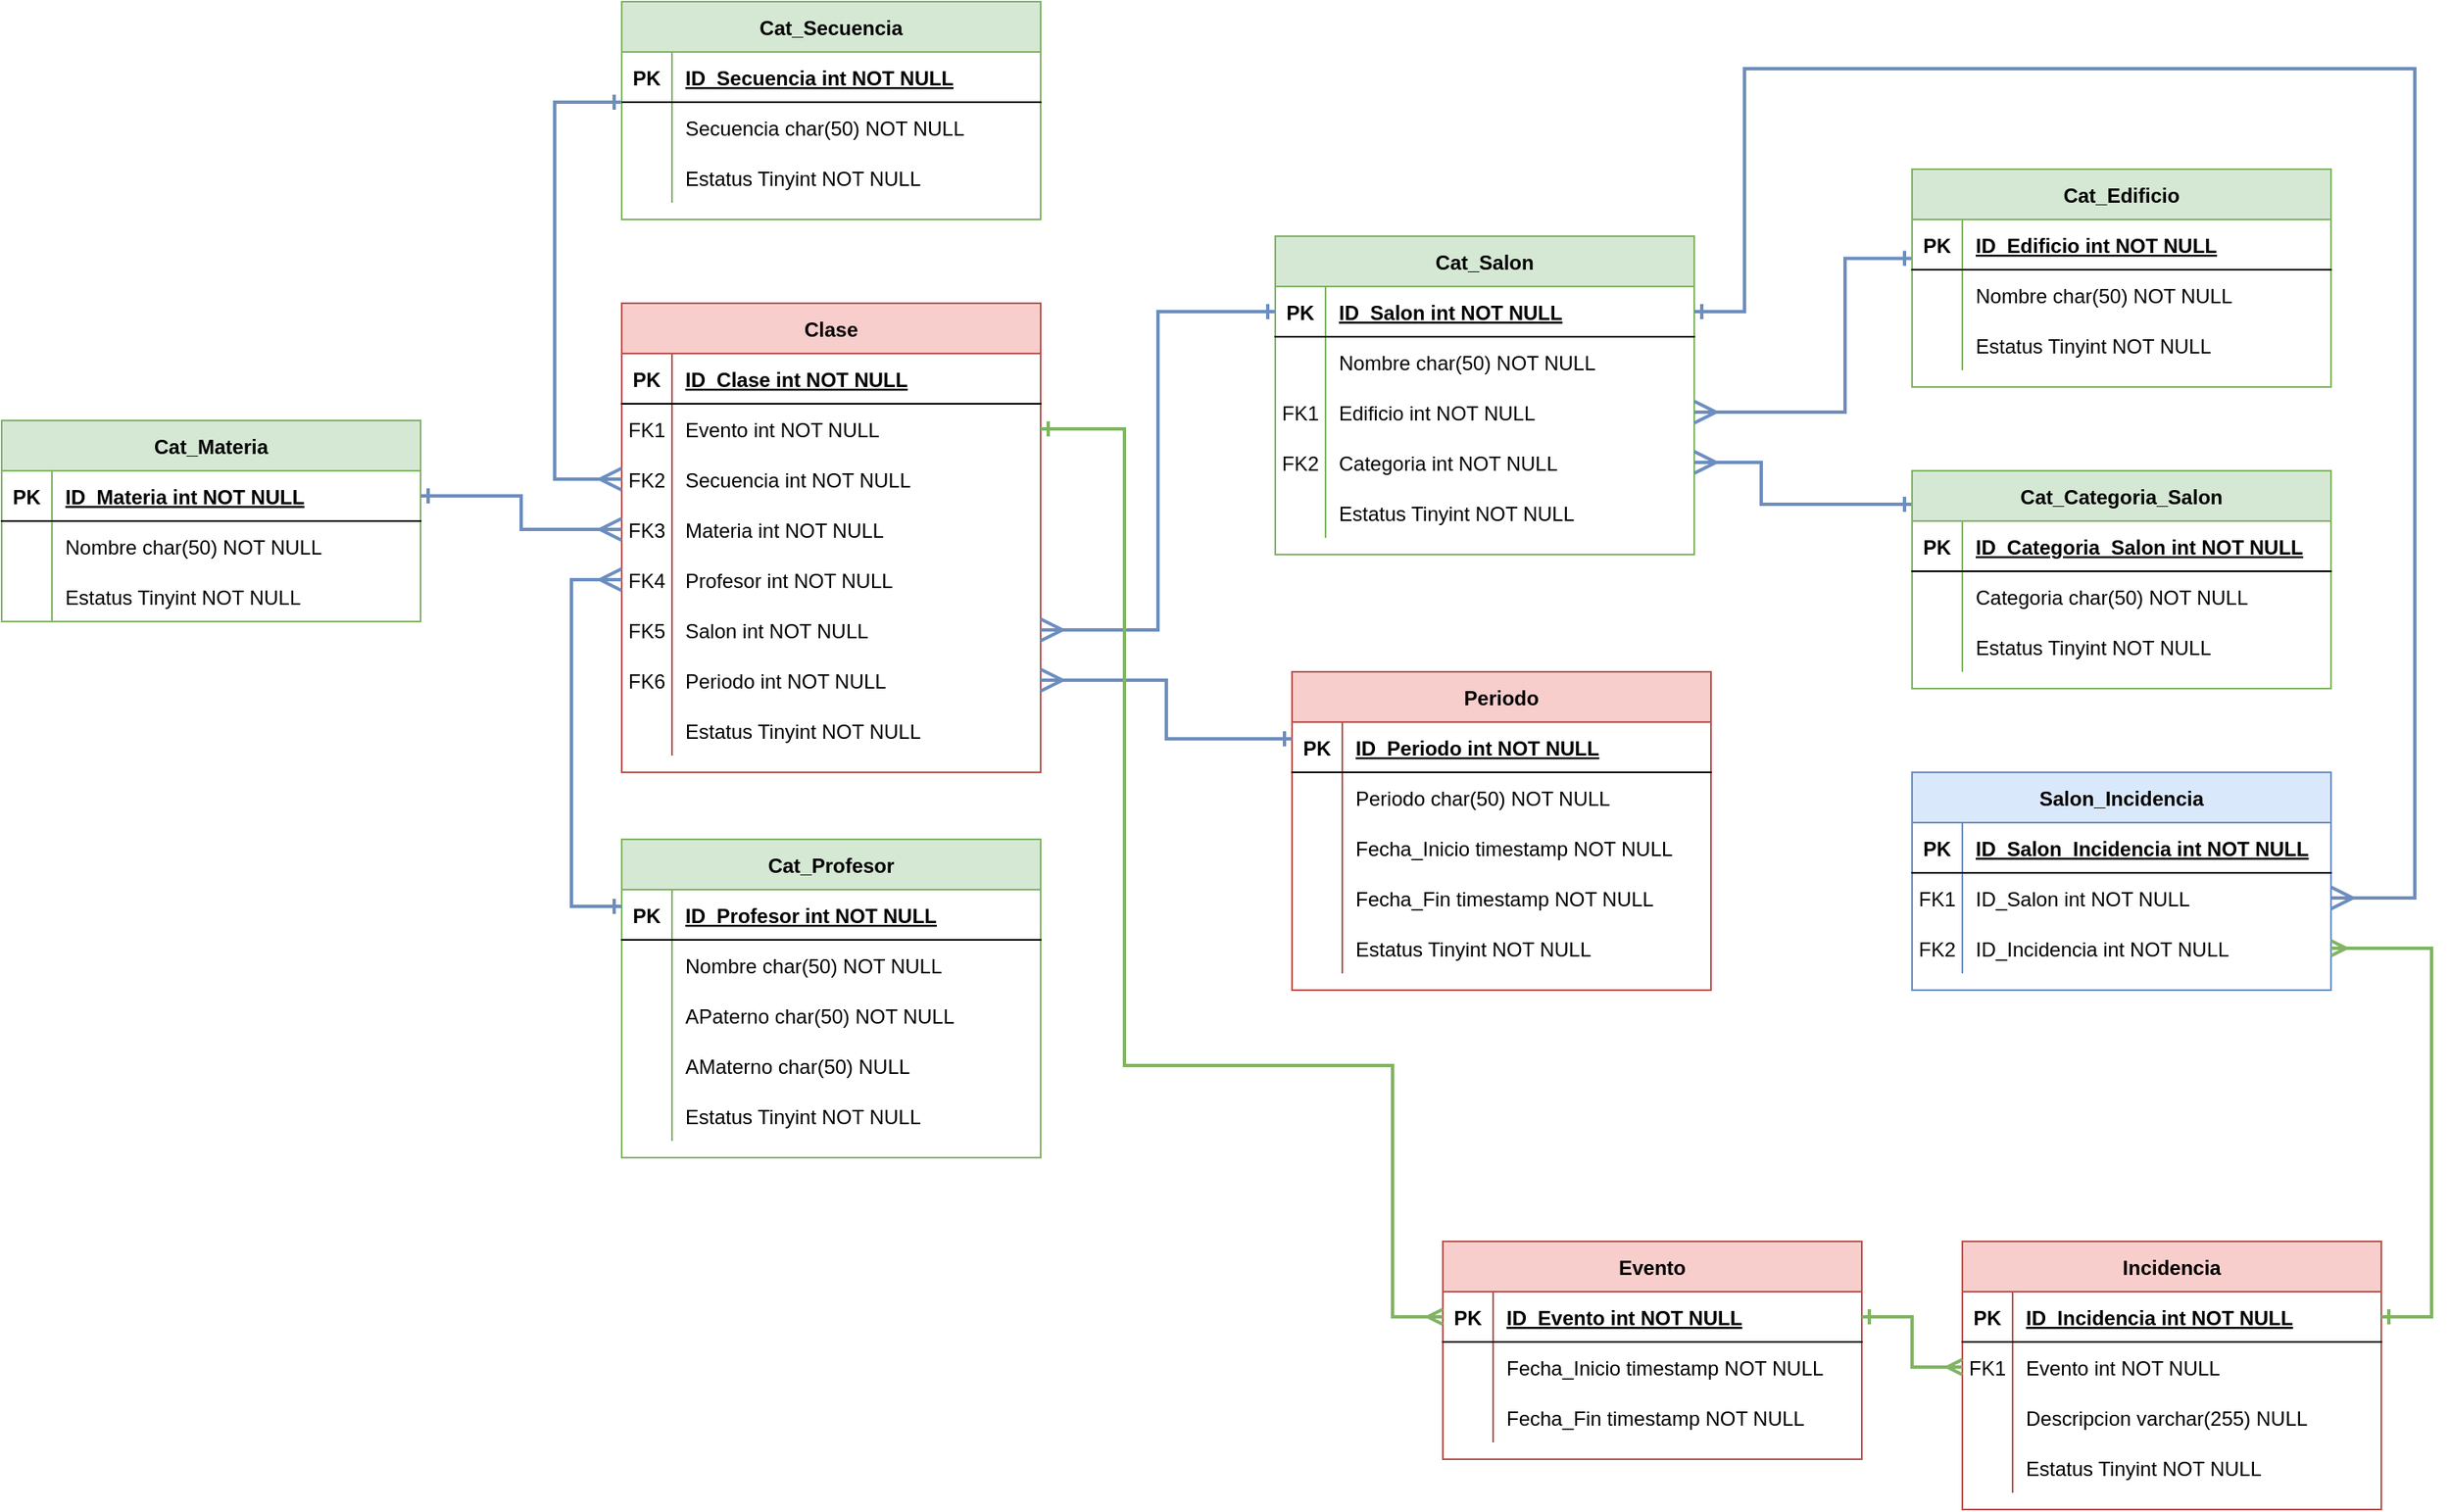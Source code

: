<mxfile version="20.2.3" type="device"><diagram id="R2lEEEUBdFMjLlhIrx00" name="Page-1"><mxGraphModel dx="2205" dy="1018" grid="1" gridSize="10" guides="1" tooltips="1" connect="1" arrows="1" fold="1" page="1" pageScale="1" pageWidth="850" pageHeight="1100" math="0" shadow="0" extFonts="Permanent Marker^https://fonts.googleapis.com/css?family=Permanent+Marker"><root><mxCell id="0"/><mxCell id="1" parent="0"/><mxCell id="C-vyLk0tnHw3VtMMgP7b-23" value="Cat_Materia" style="shape=table;startSize=30;container=1;collapsible=1;childLayout=tableLayout;fixedRows=1;rowLines=0;fontStyle=1;align=center;resizeLast=1;fillColor=#d5e8d4;strokeColor=#82b366;fontColor=#000000;" parent="1" vertex="1"><mxGeometry x="80" y="400" width="250" height="120" as="geometry"/></mxCell><mxCell id="C-vyLk0tnHw3VtMMgP7b-24" value="" style="shape=partialRectangle;collapsible=0;dropTarget=0;pointerEvents=0;fillColor=none;points=[[0,0.5],[1,0.5]];portConstraint=eastwest;top=0;left=0;right=0;bottom=1;" parent="C-vyLk0tnHw3VtMMgP7b-23" vertex="1"><mxGeometry y="30" width="250" height="30" as="geometry"/></mxCell><mxCell id="C-vyLk0tnHw3VtMMgP7b-25" value="PK" style="shape=partialRectangle;overflow=hidden;connectable=0;fillColor=none;top=0;left=0;bottom=0;right=0;fontStyle=1;" parent="C-vyLk0tnHw3VtMMgP7b-24" vertex="1"><mxGeometry width="30" height="30" as="geometry"><mxRectangle width="30" height="30" as="alternateBounds"/></mxGeometry></mxCell><mxCell id="C-vyLk0tnHw3VtMMgP7b-26" value="ID_Materia int NOT NULL " style="shape=partialRectangle;overflow=hidden;connectable=0;fillColor=none;top=0;left=0;bottom=0;right=0;align=left;spacingLeft=6;fontStyle=5;" parent="C-vyLk0tnHw3VtMMgP7b-24" vertex="1"><mxGeometry x="30" width="220" height="30" as="geometry"><mxRectangle width="220" height="30" as="alternateBounds"/></mxGeometry></mxCell><mxCell id="C-vyLk0tnHw3VtMMgP7b-27" value="" style="shape=partialRectangle;collapsible=0;dropTarget=0;pointerEvents=0;fillColor=none;points=[[0,0.5],[1,0.5]];portConstraint=eastwest;top=0;left=0;right=0;bottom=0;" parent="C-vyLk0tnHw3VtMMgP7b-23" vertex="1"><mxGeometry y="60" width="250" height="30" as="geometry"/></mxCell><mxCell id="C-vyLk0tnHw3VtMMgP7b-28" value="" style="shape=partialRectangle;overflow=hidden;connectable=0;fillColor=none;top=0;left=0;bottom=0;right=0;" parent="C-vyLk0tnHw3VtMMgP7b-27" vertex="1"><mxGeometry width="30" height="30" as="geometry"><mxRectangle width="30" height="30" as="alternateBounds"/></mxGeometry></mxCell><mxCell id="C-vyLk0tnHw3VtMMgP7b-29" value="Nombre char(50) NOT NULL" style="shape=partialRectangle;overflow=hidden;connectable=0;fillColor=none;top=0;left=0;bottom=0;right=0;align=left;spacingLeft=6;" parent="C-vyLk0tnHw3VtMMgP7b-27" vertex="1"><mxGeometry x="30" width="220" height="30" as="geometry"><mxRectangle width="220" height="30" as="alternateBounds"/></mxGeometry></mxCell><mxCell id="zf1K2ID8IcoipO2Dh9QK-19" value="" style="shape=partialRectangle;collapsible=0;dropTarget=0;pointerEvents=0;fillColor=none;points=[[0,0.5],[1,0.5]];portConstraint=eastwest;top=0;left=0;right=0;bottom=0;" vertex="1" parent="C-vyLk0tnHw3VtMMgP7b-23"><mxGeometry y="90" width="250" height="30" as="geometry"/></mxCell><mxCell id="zf1K2ID8IcoipO2Dh9QK-20" value="" style="shape=partialRectangle;overflow=hidden;connectable=0;fillColor=none;top=0;left=0;bottom=0;right=0;" vertex="1" parent="zf1K2ID8IcoipO2Dh9QK-19"><mxGeometry width="30" height="30" as="geometry"><mxRectangle width="30" height="30" as="alternateBounds"/></mxGeometry></mxCell><mxCell id="zf1K2ID8IcoipO2Dh9QK-21" value="Estatus Tinyint NOT NULL" style="shape=partialRectangle;overflow=hidden;connectable=0;fillColor=none;top=0;left=0;bottom=0;right=0;align=left;spacingLeft=6;" vertex="1" parent="zf1K2ID8IcoipO2Dh9QK-19"><mxGeometry x="30" width="220" height="30" as="geometry"><mxRectangle width="220" height="30" as="alternateBounds"/></mxGeometry></mxCell><mxCell id="MQY7D6xpa9ZI2lKrk97r-26" value="Cat_Salon" style="shape=table;startSize=30;container=1;collapsible=1;childLayout=tableLayout;fixedRows=1;rowLines=0;fontStyle=1;align=center;resizeLast=1;fillColor=#d5e8d4;strokeColor=#82b366;fontColor=#000000;" parent="1" vertex="1"><mxGeometry x="840" y="290" width="250" height="190" as="geometry"/></mxCell><mxCell id="MQY7D6xpa9ZI2lKrk97r-27" value="" style="shape=partialRectangle;collapsible=0;dropTarget=0;pointerEvents=0;fillColor=none;points=[[0,0.5],[1,0.5]];portConstraint=eastwest;top=0;left=0;right=0;bottom=1;" parent="MQY7D6xpa9ZI2lKrk97r-26" vertex="1"><mxGeometry y="30" width="250" height="30" as="geometry"/></mxCell><mxCell id="MQY7D6xpa9ZI2lKrk97r-28" value="PK" style="shape=partialRectangle;overflow=hidden;connectable=0;fillColor=none;top=0;left=0;bottom=0;right=0;fontStyle=1;" parent="MQY7D6xpa9ZI2lKrk97r-27" vertex="1"><mxGeometry width="30" height="30" as="geometry"><mxRectangle width="30" height="30" as="alternateBounds"/></mxGeometry></mxCell><mxCell id="MQY7D6xpa9ZI2lKrk97r-29" value="ID_Salon int NOT NULL " style="shape=partialRectangle;overflow=hidden;connectable=0;fillColor=none;top=0;left=0;bottom=0;right=0;align=left;spacingLeft=6;fontStyle=5;" parent="MQY7D6xpa9ZI2lKrk97r-27" vertex="1"><mxGeometry x="30" width="220" height="30" as="geometry"><mxRectangle width="220" height="30" as="alternateBounds"/></mxGeometry></mxCell><mxCell id="MQY7D6xpa9ZI2lKrk97r-30" value="" style="shape=partialRectangle;collapsible=0;dropTarget=0;pointerEvents=0;fillColor=none;points=[[0,0.5],[1,0.5]];portConstraint=eastwest;top=0;left=0;right=0;bottom=0;" parent="MQY7D6xpa9ZI2lKrk97r-26" vertex="1"><mxGeometry y="60" width="250" height="30" as="geometry"/></mxCell><mxCell id="MQY7D6xpa9ZI2lKrk97r-31" value="" style="shape=partialRectangle;overflow=hidden;connectable=0;fillColor=none;top=0;left=0;bottom=0;right=0;" parent="MQY7D6xpa9ZI2lKrk97r-30" vertex="1"><mxGeometry width="30" height="30" as="geometry"><mxRectangle width="30" height="30" as="alternateBounds"/></mxGeometry></mxCell><mxCell id="MQY7D6xpa9ZI2lKrk97r-32" value="Nombre char(50) NOT NULL" style="shape=partialRectangle;overflow=hidden;connectable=0;fillColor=none;top=0;left=0;bottom=0;right=0;align=left;spacingLeft=6;" parent="MQY7D6xpa9ZI2lKrk97r-30" vertex="1"><mxGeometry x="30" width="220" height="30" as="geometry"><mxRectangle width="220" height="30" as="alternateBounds"/></mxGeometry></mxCell><mxCell id="MQY7D6xpa9ZI2lKrk97r-33" value="" style="shape=partialRectangle;collapsible=0;dropTarget=0;pointerEvents=0;fillColor=none;points=[[0,0.5],[1,0.5]];portConstraint=eastwest;top=0;left=0;right=0;bottom=0;" parent="MQY7D6xpa9ZI2lKrk97r-26" vertex="1"><mxGeometry y="90" width="250" height="30" as="geometry"/></mxCell><mxCell id="MQY7D6xpa9ZI2lKrk97r-34" value="FK1" style="shape=partialRectangle;overflow=hidden;connectable=0;fillColor=none;top=0;left=0;bottom=0;right=0;" parent="MQY7D6xpa9ZI2lKrk97r-33" vertex="1"><mxGeometry width="30" height="30" as="geometry"><mxRectangle width="30" height="30" as="alternateBounds"/></mxGeometry></mxCell><mxCell id="MQY7D6xpa9ZI2lKrk97r-35" value="Edificio int NOT NULL" style="shape=partialRectangle;overflow=hidden;connectable=0;fillColor=none;top=0;left=0;bottom=0;right=0;align=left;spacingLeft=6;" parent="MQY7D6xpa9ZI2lKrk97r-33" vertex="1"><mxGeometry x="30" width="220" height="30" as="geometry"><mxRectangle width="220" height="30" as="alternateBounds"/></mxGeometry></mxCell><mxCell id="MQY7D6xpa9ZI2lKrk97r-36" value="" style="shape=partialRectangle;collapsible=0;dropTarget=0;pointerEvents=0;fillColor=none;points=[[0,0.5],[1,0.5]];portConstraint=eastwest;top=0;left=0;right=0;bottom=0;" parent="MQY7D6xpa9ZI2lKrk97r-26" vertex="1"><mxGeometry y="120" width="250" height="30" as="geometry"/></mxCell><mxCell id="MQY7D6xpa9ZI2lKrk97r-37" value="FK2" style="shape=partialRectangle;overflow=hidden;connectable=0;fillColor=none;top=0;left=0;bottom=0;right=0;" parent="MQY7D6xpa9ZI2lKrk97r-36" vertex="1"><mxGeometry width="30" height="30" as="geometry"><mxRectangle width="30" height="30" as="alternateBounds"/></mxGeometry></mxCell><mxCell id="MQY7D6xpa9ZI2lKrk97r-38" value="Categoria int NOT NULL" style="shape=partialRectangle;overflow=hidden;connectable=0;fillColor=none;top=0;left=0;bottom=0;right=0;align=left;spacingLeft=6;" parent="MQY7D6xpa9ZI2lKrk97r-36" vertex="1"><mxGeometry x="30" width="220" height="30" as="geometry"><mxRectangle width="220" height="30" as="alternateBounds"/></mxGeometry></mxCell><mxCell id="zf1K2ID8IcoipO2Dh9QK-25" value="" style="shape=partialRectangle;collapsible=0;dropTarget=0;pointerEvents=0;fillColor=none;points=[[0,0.5],[1,0.5]];portConstraint=eastwest;top=0;left=0;right=0;bottom=0;" vertex="1" parent="MQY7D6xpa9ZI2lKrk97r-26"><mxGeometry y="150" width="250" height="30" as="geometry"/></mxCell><mxCell id="zf1K2ID8IcoipO2Dh9QK-26" value="" style="shape=partialRectangle;overflow=hidden;connectable=0;fillColor=none;top=0;left=0;bottom=0;right=0;" vertex="1" parent="zf1K2ID8IcoipO2Dh9QK-25"><mxGeometry width="30" height="30" as="geometry"><mxRectangle width="30" height="30" as="alternateBounds"/></mxGeometry></mxCell><mxCell id="zf1K2ID8IcoipO2Dh9QK-27" value="Estatus Tinyint NOT NULL" style="shape=partialRectangle;overflow=hidden;connectable=0;fillColor=none;top=0;left=0;bottom=0;right=0;align=left;spacingLeft=6;" vertex="1" parent="zf1K2ID8IcoipO2Dh9QK-25"><mxGeometry x="30" width="220" height="30" as="geometry"><mxRectangle width="220" height="30" as="alternateBounds"/></mxGeometry></mxCell><mxCell id="MQY7D6xpa9ZI2lKrk97r-40" value="Cat_Secuencia" style="shape=table;startSize=30;container=1;collapsible=1;childLayout=tableLayout;fixedRows=1;rowLines=0;fontStyle=1;align=center;resizeLast=1;fillColor=#d5e8d4;strokeColor=#82b366;fontColor=#000000;" parent="1" vertex="1"><mxGeometry x="450" y="150" width="250" height="130" as="geometry"/></mxCell><mxCell id="MQY7D6xpa9ZI2lKrk97r-41" value="" style="shape=partialRectangle;collapsible=0;dropTarget=0;pointerEvents=0;fillColor=none;points=[[0,0.5],[1,0.5]];portConstraint=eastwest;top=0;left=0;right=0;bottom=1;" parent="MQY7D6xpa9ZI2lKrk97r-40" vertex="1"><mxGeometry y="30" width="250" height="30" as="geometry"/></mxCell><mxCell id="MQY7D6xpa9ZI2lKrk97r-42" value="PK" style="shape=partialRectangle;overflow=hidden;connectable=0;fillColor=none;top=0;left=0;bottom=0;right=0;fontStyle=1;" parent="MQY7D6xpa9ZI2lKrk97r-41" vertex="1"><mxGeometry width="30" height="30" as="geometry"><mxRectangle width="30" height="30" as="alternateBounds"/></mxGeometry></mxCell><mxCell id="MQY7D6xpa9ZI2lKrk97r-43" value="ID_Secuencia int NOT NULL " style="shape=partialRectangle;overflow=hidden;connectable=0;fillColor=none;top=0;left=0;bottom=0;right=0;align=left;spacingLeft=6;fontStyle=5;" parent="MQY7D6xpa9ZI2lKrk97r-41" vertex="1"><mxGeometry x="30" width="220" height="30" as="geometry"><mxRectangle width="220" height="30" as="alternateBounds"/></mxGeometry></mxCell><mxCell id="MQY7D6xpa9ZI2lKrk97r-44" value="" style="shape=partialRectangle;collapsible=0;dropTarget=0;pointerEvents=0;fillColor=none;points=[[0,0.5],[1,0.5]];portConstraint=eastwest;top=0;left=0;right=0;bottom=0;" parent="MQY7D6xpa9ZI2lKrk97r-40" vertex="1"><mxGeometry y="60" width="250" height="30" as="geometry"/></mxCell><mxCell id="MQY7D6xpa9ZI2lKrk97r-45" value="" style="shape=partialRectangle;overflow=hidden;connectable=0;fillColor=none;top=0;left=0;bottom=0;right=0;" parent="MQY7D6xpa9ZI2lKrk97r-44" vertex="1"><mxGeometry width="30" height="30" as="geometry"><mxRectangle width="30" height="30" as="alternateBounds"/></mxGeometry></mxCell><mxCell id="MQY7D6xpa9ZI2lKrk97r-46" value="Secuencia char(50) NOT NULL" style="shape=partialRectangle;overflow=hidden;connectable=0;fillColor=none;top=0;left=0;bottom=0;right=0;align=left;spacingLeft=6;" parent="MQY7D6xpa9ZI2lKrk97r-44" vertex="1"><mxGeometry x="30" width="220" height="30" as="geometry"><mxRectangle width="220" height="30" as="alternateBounds"/></mxGeometry></mxCell><mxCell id="zf1K2ID8IcoipO2Dh9QK-22" value="" style="shape=partialRectangle;collapsible=0;dropTarget=0;pointerEvents=0;fillColor=none;points=[[0,0.5],[1,0.5]];portConstraint=eastwest;top=0;left=0;right=0;bottom=0;" vertex="1" parent="MQY7D6xpa9ZI2lKrk97r-40"><mxGeometry y="90" width="250" height="30" as="geometry"/></mxCell><mxCell id="zf1K2ID8IcoipO2Dh9QK-23" value="" style="shape=partialRectangle;overflow=hidden;connectable=0;fillColor=none;top=0;left=0;bottom=0;right=0;" vertex="1" parent="zf1K2ID8IcoipO2Dh9QK-22"><mxGeometry width="30" height="30" as="geometry"><mxRectangle width="30" height="30" as="alternateBounds"/></mxGeometry></mxCell><mxCell id="zf1K2ID8IcoipO2Dh9QK-24" value="Estatus Tinyint NOT NULL" style="shape=partialRectangle;overflow=hidden;connectable=0;fillColor=none;top=0;left=0;bottom=0;right=0;align=left;spacingLeft=6;" vertex="1" parent="zf1K2ID8IcoipO2Dh9QK-22"><mxGeometry x="30" width="220" height="30" as="geometry"><mxRectangle width="220" height="30" as="alternateBounds"/></mxGeometry></mxCell><mxCell id="MQY7D6xpa9ZI2lKrk97r-53" value="Periodo" style="shape=table;startSize=30;container=1;collapsible=1;childLayout=tableLayout;fixedRows=1;rowLines=0;fontStyle=1;align=center;resizeLast=1;fillColor=#f8cecc;strokeColor=#b85450;fontColor=#000000;" parent="1" vertex="1"><mxGeometry x="850" y="550" width="250" height="190" as="geometry"/></mxCell><mxCell id="MQY7D6xpa9ZI2lKrk97r-54" value="" style="shape=partialRectangle;collapsible=0;dropTarget=0;pointerEvents=0;fillColor=none;points=[[0,0.5],[1,0.5]];portConstraint=eastwest;top=0;left=0;right=0;bottom=1;" parent="MQY7D6xpa9ZI2lKrk97r-53" vertex="1"><mxGeometry y="30" width="250" height="30" as="geometry"/></mxCell><mxCell id="MQY7D6xpa9ZI2lKrk97r-55" value="PK" style="shape=partialRectangle;overflow=hidden;connectable=0;fillColor=none;top=0;left=0;bottom=0;right=0;fontStyle=1;" parent="MQY7D6xpa9ZI2lKrk97r-54" vertex="1"><mxGeometry width="30" height="30" as="geometry"><mxRectangle width="30" height="30" as="alternateBounds"/></mxGeometry></mxCell><mxCell id="MQY7D6xpa9ZI2lKrk97r-56" value="ID_Periodo int NOT NULL " style="shape=partialRectangle;overflow=hidden;connectable=0;fillColor=none;top=0;left=0;bottom=0;right=0;align=left;spacingLeft=6;fontStyle=5;" parent="MQY7D6xpa9ZI2lKrk97r-54" vertex="1"><mxGeometry x="30" width="220" height="30" as="geometry"><mxRectangle width="220" height="30" as="alternateBounds"/></mxGeometry></mxCell><mxCell id="MQY7D6xpa9ZI2lKrk97r-57" value="" style="shape=partialRectangle;collapsible=0;dropTarget=0;pointerEvents=0;fillColor=none;points=[[0,0.5],[1,0.5]];portConstraint=eastwest;top=0;left=0;right=0;bottom=0;" parent="MQY7D6xpa9ZI2lKrk97r-53" vertex="1"><mxGeometry y="60" width="250" height="30" as="geometry"/></mxCell><mxCell id="MQY7D6xpa9ZI2lKrk97r-58" value="" style="shape=partialRectangle;overflow=hidden;connectable=0;fillColor=none;top=0;left=0;bottom=0;right=0;" parent="MQY7D6xpa9ZI2lKrk97r-57" vertex="1"><mxGeometry width="30" height="30" as="geometry"><mxRectangle width="30" height="30" as="alternateBounds"/></mxGeometry></mxCell><mxCell id="MQY7D6xpa9ZI2lKrk97r-59" value="Periodo char(50) NOT NULL" style="shape=partialRectangle;overflow=hidden;connectable=0;fillColor=none;top=0;left=0;bottom=0;right=0;align=left;spacingLeft=6;" parent="MQY7D6xpa9ZI2lKrk97r-57" vertex="1"><mxGeometry x="30" width="220" height="30" as="geometry"><mxRectangle width="220" height="30" as="alternateBounds"/></mxGeometry></mxCell><mxCell id="PIEVL979-eXR6ZjmGfqf-110" value="" style="shape=partialRectangle;collapsible=0;dropTarget=0;pointerEvents=0;fillColor=none;points=[[0,0.5],[1,0.5]];portConstraint=eastwest;top=0;left=0;right=0;bottom=0;" parent="MQY7D6xpa9ZI2lKrk97r-53" vertex="1"><mxGeometry y="90" width="250" height="30" as="geometry"/></mxCell><mxCell id="PIEVL979-eXR6ZjmGfqf-111" value="" style="shape=partialRectangle;overflow=hidden;connectable=0;fillColor=none;top=0;left=0;bottom=0;right=0;" parent="PIEVL979-eXR6ZjmGfqf-110" vertex="1"><mxGeometry width="30" height="30" as="geometry"><mxRectangle width="30" height="30" as="alternateBounds"/></mxGeometry></mxCell><mxCell id="PIEVL979-eXR6ZjmGfqf-112" value="Fecha_Inicio timestamp NOT NULL" style="shape=partialRectangle;overflow=hidden;connectable=0;fillColor=none;top=0;left=0;bottom=0;right=0;align=left;spacingLeft=6;" parent="PIEVL979-eXR6ZjmGfqf-110" vertex="1"><mxGeometry x="30" width="220" height="30" as="geometry"><mxRectangle width="220" height="30" as="alternateBounds"/></mxGeometry></mxCell><mxCell id="PIEVL979-eXR6ZjmGfqf-113" value="" style="shape=partialRectangle;collapsible=0;dropTarget=0;pointerEvents=0;fillColor=none;points=[[0,0.5],[1,0.5]];portConstraint=eastwest;top=0;left=0;right=0;bottom=0;" parent="MQY7D6xpa9ZI2lKrk97r-53" vertex="1"><mxGeometry y="120" width="250" height="30" as="geometry"/></mxCell><mxCell id="PIEVL979-eXR6ZjmGfqf-114" value="" style="shape=partialRectangle;overflow=hidden;connectable=0;fillColor=none;top=0;left=0;bottom=0;right=0;" parent="PIEVL979-eXR6ZjmGfqf-113" vertex="1"><mxGeometry width="30" height="30" as="geometry"><mxRectangle width="30" height="30" as="alternateBounds"/></mxGeometry></mxCell><mxCell id="PIEVL979-eXR6ZjmGfqf-115" value="Fecha_Fin timestamp NOT NULL" style="shape=partialRectangle;overflow=hidden;connectable=0;fillColor=none;top=0;left=0;bottom=0;right=0;align=left;spacingLeft=6;" parent="PIEVL979-eXR6ZjmGfqf-113" vertex="1"><mxGeometry x="30" width="220" height="30" as="geometry"><mxRectangle width="220" height="30" as="alternateBounds"/></mxGeometry></mxCell><mxCell id="zf1K2ID8IcoipO2Dh9QK-10" value="" style="shape=partialRectangle;collapsible=0;dropTarget=0;pointerEvents=0;fillColor=none;points=[[0,0.5],[1,0.5]];portConstraint=eastwest;top=0;left=0;right=0;bottom=0;" vertex="1" parent="MQY7D6xpa9ZI2lKrk97r-53"><mxGeometry y="150" width="250" height="30" as="geometry"/></mxCell><mxCell id="zf1K2ID8IcoipO2Dh9QK-11" value="" style="shape=partialRectangle;overflow=hidden;connectable=0;fillColor=none;top=0;left=0;bottom=0;right=0;" vertex="1" parent="zf1K2ID8IcoipO2Dh9QK-10"><mxGeometry width="30" height="30" as="geometry"><mxRectangle width="30" height="30" as="alternateBounds"/></mxGeometry></mxCell><mxCell id="zf1K2ID8IcoipO2Dh9QK-12" value="Estatus Tinyint NOT NULL" style="shape=partialRectangle;overflow=hidden;connectable=0;fillColor=none;top=0;left=0;bottom=0;right=0;align=left;spacingLeft=6;" vertex="1" parent="zf1K2ID8IcoipO2Dh9QK-10"><mxGeometry x="30" width="220" height="30" as="geometry"><mxRectangle width="220" height="30" as="alternateBounds"/></mxGeometry></mxCell><mxCell id="zf1K2ID8IcoipO2Dh9QK-2" style="edgeStyle=orthogonalEdgeStyle;rounded=0;orthogonalLoop=1;jettySize=auto;html=1;entryX=1;entryY=0.5;entryDx=0;entryDy=0;exitX=0;exitY=0.773;exitDx=0;exitDy=0;exitPerimeter=0;endArrow=ERmany;startArrow=ERone;startFill=0;endFill=0;fillColor=#dae8fc;strokeColor=#6c8ebf;strokeWidth=2;endSize=10;" edge="1" parent="1" source="MQY7D6xpa9ZI2lKrk97r-68" target="MQY7D6xpa9ZI2lKrk97r-33"><mxGeometry relative="1" as="geometry"><Array as="points"><mxPoint x="1180" y="303"/><mxPoint x="1180" y="395"/></Array></mxGeometry></mxCell><mxCell id="MQY7D6xpa9ZI2lKrk97r-67" value="Cat_Edificio" style="shape=table;startSize=30;container=1;collapsible=1;childLayout=tableLayout;fixedRows=1;rowLines=0;fontStyle=1;align=center;resizeLast=1;fillColor=#d5e8d4;strokeColor=#82b366;fontColor=#000000;" parent="1" vertex="1"><mxGeometry x="1220" y="250" width="250" height="130" as="geometry"/></mxCell><mxCell id="MQY7D6xpa9ZI2lKrk97r-68" value="" style="shape=partialRectangle;collapsible=0;dropTarget=0;pointerEvents=0;fillColor=none;points=[[0,0.5],[1,0.5]];portConstraint=eastwest;top=0;left=0;right=0;bottom=1;" parent="MQY7D6xpa9ZI2lKrk97r-67" vertex="1"><mxGeometry y="30" width="250" height="30" as="geometry"/></mxCell><mxCell id="MQY7D6xpa9ZI2lKrk97r-69" value="PK" style="shape=partialRectangle;overflow=hidden;connectable=0;fillColor=none;top=0;left=0;bottom=0;right=0;fontStyle=1;" parent="MQY7D6xpa9ZI2lKrk97r-68" vertex="1"><mxGeometry width="30" height="30" as="geometry"><mxRectangle width="30" height="30" as="alternateBounds"/></mxGeometry></mxCell><mxCell id="MQY7D6xpa9ZI2lKrk97r-70" value="ID_Edificio int NOT NULL " style="shape=partialRectangle;overflow=hidden;connectable=0;fillColor=none;top=0;left=0;bottom=0;right=0;align=left;spacingLeft=6;fontStyle=5;" parent="MQY7D6xpa9ZI2lKrk97r-68" vertex="1"><mxGeometry x="30" width="220" height="30" as="geometry"><mxRectangle width="220" height="30" as="alternateBounds"/></mxGeometry></mxCell><mxCell id="MQY7D6xpa9ZI2lKrk97r-71" value="" style="shape=partialRectangle;collapsible=0;dropTarget=0;pointerEvents=0;fillColor=none;points=[[0,0.5],[1,0.5]];portConstraint=eastwest;top=0;left=0;right=0;bottom=0;" parent="MQY7D6xpa9ZI2lKrk97r-67" vertex="1"><mxGeometry y="60" width="250" height="30" as="geometry"/></mxCell><mxCell id="MQY7D6xpa9ZI2lKrk97r-72" value="" style="shape=partialRectangle;overflow=hidden;connectable=0;fillColor=none;top=0;left=0;bottom=0;right=0;" parent="MQY7D6xpa9ZI2lKrk97r-71" vertex="1"><mxGeometry width="30" height="30" as="geometry"><mxRectangle width="30" height="30" as="alternateBounds"/></mxGeometry></mxCell><mxCell id="MQY7D6xpa9ZI2lKrk97r-73" value="Nombre char(50) NOT NULL" style="shape=partialRectangle;overflow=hidden;connectable=0;fillColor=none;top=0;left=0;bottom=0;right=0;align=left;spacingLeft=6;" parent="MQY7D6xpa9ZI2lKrk97r-71" vertex="1"><mxGeometry x="30" width="220" height="30" as="geometry"><mxRectangle width="220" height="30" as="alternateBounds"/></mxGeometry></mxCell><mxCell id="zf1K2ID8IcoipO2Dh9QK-28" value="" style="shape=partialRectangle;collapsible=0;dropTarget=0;pointerEvents=0;fillColor=none;points=[[0,0.5],[1,0.5]];portConstraint=eastwest;top=0;left=0;right=0;bottom=0;" vertex="1" parent="MQY7D6xpa9ZI2lKrk97r-67"><mxGeometry y="90" width="250" height="30" as="geometry"/></mxCell><mxCell id="zf1K2ID8IcoipO2Dh9QK-29" value="" style="shape=partialRectangle;overflow=hidden;connectable=0;fillColor=none;top=0;left=0;bottom=0;right=0;" vertex="1" parent="zf1K2ID8IcoipO2Dh9QK-28"><mxGeometry width="30" height="30" as="geometry"><mxRectangle width="30" height="30" as="alternateBounds"/></mxGeometry></mxCell><mxCell id="zf1K2ID8IcoipO2Dh9QK-30" value="Estatus Tinyint NOT NULL" style="shape=partialRectangle;overflow=hidden;connectable=0;fillColor=none;top=0;left=0;bottom=0;right=0;align=left;spacingLeft=6;" vertex="1" parent="zf1K2ID8IcoipO2Dh9QK-28"><mxGeometry x="30" width="220" height="30" as="geometry"><mxRectangle width="220" height="30" as="alternateBounds"/></mxGeometry></mxCell><mxCell id="zf1K2ID8IcoipO2Dh9QK-1" style="edgeStyle=orthogonalEdgeStyle;rounded=0;orthogonalLoop=1;jettySize=auto;html=1;entryX=1;entryY=0.5;entryDx=0;entryDy=0;endArrow=ERmany;startArrow=ERone;startFill=0;endFill=0;fillColor=#dae8fc;strokeColor=#6c8ebf;endSize=10;strokeWidth=2;" edge="1" parent="1" source="MQY7D6xpa9ZI2lKrk97r-74" target="MQY7D6xpa9ZI2lKrk97r-36"><mxGeometry relative="1" as="geometry"><Array as="points"><mxPoint x="1130" y="450"/><mxPoint x="1130" y="425"/></Array></mxGeometry></mxCell><mxCell id="MQY7D6xpa9ZI2lKrk97r-74" value="Cat_Categoria_Salon" style="shape=table;startSize=30;container=1;collapsible=1;childLayout=tableLayout;fixedRows=1;rowLines=0;fontStyle=1;align=center;resizeLast=1;fillColor=#d5e8d4;strokeColor=#82b366;fontColor=#000000;" parent="1" vertex="1"><mxGeometry x="1220" y="430" width="250" height="130" as="geometry"/></mxCell><mxCell id="MQY7D6xpa9ZI2lKrk97r-75" value="" style="shape=partialRectangle;collapsible=0;dropTarget=0;pointerEvents=0;fillColor=none;points=[[0,0.5],[1,0.5]];portConstraint=eastwest;top=0;left=0;right=0;bottom=1;" parent="MQY7D6xpa9ZI2lKrk97r-74" vertex="1"><mxGeometry y="30" width="250" height="30" as="geometry"/></mxCell><mxCell id="MQY7D6xpa9ZI2lKrk97r-76" value="PK" style="shape=partialRectangle;overflow=hidden;connectable=0;fillColor=none;top=0;left=0;bottom=0;right=0;fontStyle=1;" parent="MQY7D6xpa9ZI2lKrk97r-75" vertex="1"><mxGeometry width="30" height="30" as="geometry"><mxRectangle width="30" height="30" as="alternateBounds"/></mxGeometry></mxCell><mxCell id="MQY7D6xpa9ZI2lKrk97r-77" value="ID_Categoria_Salon int NOT NULL " style="shape=partialRectangle;overflow=hidden;connectable=0;fillColor=none;top=0;left=0;bottom=0;right=0;align=left;spacingLeft=6;fontStyle=5;" parent="MQY7D6xpa9ZI2lKrk97r-75" vertex="1"><mxGeometry x="30" width="220" height="30" as="geometry"><mxRectangle width="220" height="30" as="alternateBounds"/></mxGeometry></mxCell><mxCell id="MQY7D6xpa9ZI2lKrk97r-78" value="" style="shape=partialRectangle;collapsible=0;dropTarget=0;pointerEvents=0;fillColor=none;points=[[0,0.5],[1,0.5]];portConstraint=eastwest;top=0;left=0;right=0;bottom=0;" parent="MQY7D6xpa9ZI2lKrk97r-74" vertex="1"><mxGeometry y="60" width="250" height="30" as="geometry"/></mxCell><mxCell id="MQY7D6xpa9ZI2lKrk97r-79" value="" style="shape=partialRectangle;overflow=hidden;connectable=0;fillColor=none;top=0;left=0;bottom=0;right=0;" parent="MQY7D6xpa9ZI2lKrk97r-78" vertex="1"><mxGeometry width="30" height="30" as="geometry"><mxRectangle width="30" height="30" as="alternateBounds"/></mxGeometry></mxCell><mxCell id="MQY7D6xpa9ZI2lKrk97r-80" value="Categoria char(50) NOT NULL" style="shape=partialRectangle;overflow=hidden;connectable=0;fillColor=none;top=0;left=0;bottom=0;right=0;align=left;spacingLeft=6;" parent="MQY7D6xpa9ZI2lKrk97r-78" vertex="1"><mxGeometry x="30" width="220" height="30" as="geometry"><mxRectangle width="220" height="30" as="alternateBounds"/></mxGeometry></mxCell><mxCell id="zf1K2ID8IcoipO2Dh9QK-31" value="" style="shape=partialRectangle;collapsible=0;dropTarget=0;pointerEvents=0;fillColor=none;points=[[0,0.5],[1,0.5]];portConstraint=eastwest;top=0;left=0;right=0;bottom=0;" vertex="1" parent="MQY7D6xpa9ZI2lKrk97r-74"><mxGeometry y="90" width="250" height="30" as="geometry"/></mxCell><mxCell id="zf1K2ID8IcoipO2Dh9QK-32" value="" style="shape=partialRectangle;overflow=hidden;connectable=0;fillColor=none;top=0;left=0;bottom=0;right=0;" vertex="1" parent="zf1K2ID8IcoipO2Dh9QK-31"><mxGeometry width="30" height="30" as="geometry"><mxRectangle width="30" height="30" as="alternateBounds"/></mxGeometry></mxCell><mxCell id="zf1K2ID8IcoipO2Dh9QK-33" value="Estatus Tinyint NOT NULL" style="shape=partialRectangle;overflow=hidden;connectable=0;fillColor=none;top=0;left=0;bottom=0;right=0;align=left;spacingLeft=6;" vertex="1" parent="zf1K2ID8IcoipO2Dh9QK-31"><mxGeometry x="30" width="220" height="30" as="geometry"><mxRectangle width="220" height="30" as="alternateBounds"/></mxGeometry></mxCell><mxCell id="PIEVL979-eXR6ZjmGfqf-1" value="Clase" style="shape=table;startSize=30;container=1;collapsible=1;childLayout=tableLayout;fixedRows=1;rowLines=0;fontStyle=1;align=center;resizeLast=1;fillColor=#f8cecc;strokeColor=#b85450;fontColor=#000000;" parent="1" vertex="1"><mxGeometry x="450" y="330" width="250" height="280" as="geometry"/></mxCell><mxCell id="PIEVL979-eXR6ZjmGfqf-2" value="" style="shape=partialRectangle;collapsible=0;dropTarget=0;pointerEvents=0;fillColor=none;points=[[0,0.5],[1,0.5]];portConstraint=eastwest;top=0;left=0;right=0;bottom=1;" parent="PIEVL979-eXR6ZjmGfqf-1" vertex="1"><mxGeometry y="30" width="250" height="30" as="geometry"/></mxCell><mxCell id="PIEVL979-eXR6ZjmGfqf-3" value="PK" style="shape=partialRectangle;overflow=hidden;connectable=0;fillColor=none;top=0;left=0;bottom=0;right=0;fontStyle=1;" parent="PIEVL979-eXR6ZjmGfqf-2" vertex="1"><mxGeometry width="30" height="30" as="geometry"><mxRectangle width="30" height="30" as="alternateBounds"/></mxGeometry></mxCell><mxCell id="PIEVL979-eXR6ZjmGfqf-4" value="ID_Clase int NOT NULL " style="shape=partialRectangle;overflow=hidden;connectable=0;fillColor=none;top=0;left=0;bottom=0;right=0;align=left;spacingLeft=6;fontStyle=5;" parent="PIEVL979-eXR6ZjmGfqf-2" vertex="1"><mxGeometry x="30" width="220" height="30" as="geometry"><mxRectangle width="220" height="30" as="alternateBounds"/></mxGeometry></mxCell><mxCell id="PIEVL979-eXR6ZjmGfqf-8" value="" style="shape=partialRectangle;collapsible=0;dropTarget=0;pointerEvents=0;fillColor=none;points=[[0,0.5],[1,0.5]];portConstraint=eastwest;top=0;left=0;right=0;bottom=0;" parent="PIEVL979-eXR6ZjmGfqf-1" vertex="1"><mxGeometry y="60" width="250" height="30" as="geometry"/></mxCell><mxCell id="PIEVL979-eXR6ZjmGfqf-9" value="FK1" style="shape=partialRectangle;overflow=hidden;connectable=0;fillColor=none;top=0;left=0;bottom=0;right=0;" parent="PIEVL979-eXR6ZjmGfqf-8" vertex="1"><mxGeometry width="30" height="30" as="geometry"><mxRectangle width="30" height="30" as="alternateBounds"/></mxGeometry></mxCell><mxCell id="PIEVL979-eXR6ZjmGfqf-10" value="Evento int NOT NULL " style="shape=partialRectangle;overflow=hidden;connectable=0;fillColor=none;top=0;left=0;bottom=0;right=0;align=left;spacingLeft=6;" parent="PIEVL979-eXR6ZjmGfqf-8" vertex="1"><mxGeometry x="30" width="220" height="30" as="geometry"><mxRectangle width="220" height="30" as="alternateBounds"/></mxGeometry></mxCell><mxCell id="PIEVL979-eXR6ZjmGfqf-14" value="" style="shape=partialRectangle;collapsible=0;dropTarget=0;pointerEvents=0;fillColor=none;points=[[0,0.5],[1,0.5]];portConstraint=eastwest;top=0;left=0;right=0;bottom=0;" parent="PIEVL979-eXR6ZjmGfqf-1" vertex="1"><mxGeometry y="90" width="250" height="30" as="geometry"/></mxCell><mxCell id="PIEVL979-eXR6ZjmGfqf-15" value="FK2" style="shape=partialRectangle;overflow=hidden;connectable=0;fillColor=none;top=0;left=0;bottom=0;right=0;" parent="PIEVL979-eXR6ZjmGfqf-14" vertex="1"><mxGeometry width="30" height="30" as="geometry"><mxRectangle width="30" height="30" as="alternateBounds"/></mxGeometry></mxCell><mxCell id="PIEVL979-eXR6ZjmGfqf-16" value="Secuencia int NOT NULL" style="shape=partialRectangle;overflow=hidden;connectable=0;fillColor=none;top=0;left=0;bottom=0;right=0;align=left;spacingLeft=6;" parent="PIEVL979-eXR6ZjmGfqf-14" vertex="1"><mxGeometry x="30" width="220" height="30" as="geometry"><mxRectangle width="220" height="30" as="alternateBounds"/></mxGeometry></mxCell><mxCell id="PIEVL979-eXR6ZjmGfqf-93" value="" style="shape=partialRectangle;collapsible=0;dropTarget=0;pointerEvents=0;fillColor=none;points=[[0,0.5],[1,0.5]];portConstraint=eastwest;top=0;left=0;right=0;bottom=0;" parent="PIEVL979-eXR6ZjmGfqf-1" vertex="1"><mxGeometry y="120" width="250" height="30" as="geometry"/></mxCell><mxCell id="PIEVL979-eXR6ZjmGfqf-94" value="FK3" style="shape=partialRectangle;overflow=hidden;connectable=0;fillColor=none;top=0;left=0;bottom=0;right=0;" parent="PIEVL979-eXR6ZjmGfqf-93" vertex="1"><mxGeometry width="30" height="30" as="geometry"><mxRectangle width="30" height="30" as="alternateBounds"/></mxGeometry></mxCell><mxCell id="PIEVL979-eXR6ZjmGfqf-95" value="Materia int NOT NULL" style="shape=partialRectangle;overflow=hidden;connectable=0;fillColor=none;top=0;left=0;bottom=0;right=0;align=left;spacingLeft=6;" parent="PIEVL979-eXR6ZjmGfqf-93" vertex="1"><mxGeometry x="30" width="220" height="30" as="geometry"><mxRectangle width="220" height="30" as="alternateBounds"/></mxGeometry></mxCell><mxCell id="PIEVL979-eXR6ZjmGfqf-96" value="" style="shape=partialRectangle;collapsible=0;dropTarget=0;pointerEvents=0;fillColor=none;points=[[0,0.5],[1,0.5]];portConstraint=eastwest;top=0;left=0;right=0;bottom=0;" parent="PIEVL979-eXR6ZjmGfqf-1" vertex="1"><mxGeometry y="150" width="250" height="30" as="geometry"/></mxCell><mxCell id="PIEVL979-eXR6ZjmGfqf-97" value="FK4" style="shape=partialRectangle;overflow=hidden;connectable=0;fillColor=none;top=0;left=0;bottom=0;right=0;" parent="PIEVL979-eXR6ZjmGfqf-96" vertex="1"><mxGeometry width="30" height="30" as="geometry"><mxRectangle width="30" height="30" as="alternateBounds"/></mxGeometry></mxCell><mxCell id="PIEVL979-eXR6ZjmGfqf-98" value="Profesor int NOT NULL" style="shape=partialRectangle;overflow=hidden;connectable=0;fillColor=none;top=0;left=0;bottom=0;right=0;align=left;spacingLeft=6;" parent="PIEVL979-eXR6ZjmGfqf-96" vertex="1"><mxGeometry x="30" width="220" height="30" as="geometry"><mxRectangle width="220" height="30" as="alternateBounds"/></mxGeometry></mxCell><mxCell id="PIEVL979-eXR6ZjmGfqf-99" value="" style="shape=partialRectangle;collapsible=0;dropTarget=0;pointerEvents=0;fillColor=none;points=[[0,0.5],[1,0.5]];portConstraint=eastwest;top=0;left=0;right=0;bottom=0;" parent="PIEVL979-eXR6ZjmGfqf-1" vertex="1"><mxGeometry y="180" width="250" height="30" as="geometry"/></mxCell><mxCell id="PIEVL979-eXR6ZjmGfqf-100" value="FK5" style="shape=partialRectangle;overflow=hidden;connectable=0;fillColor=none;top=0;left=0;bottom=0;right=0;" parent="PIEVL979-eXR6ZjmGfqf-99" vertex="1"><mxGeometry width="30" height="30" as="geometry"><mxRectangle width="30" height="30" as="alternateBounds"/></mxGeometry></mxCell><mxCell id="PIEVL979-eXR6ZjmGfqf-101" value="Salon int NOT NULL" style="shape=partialRectangle;overflow=hidden;connectable=0;fillColor=none;top=0;left=0;bottom=0;right=0;align=left;spacingLeft=6;" parent="PIEVL979-eXR6ZjmGfqf-99" vertex="1"><mxGeometry x="30" width="220" height="30" as="geometry"><mxRectangle width="220" height="30" as="alternateBounds"/></mxGeometry></mxCell><mxCell id="PIEVL979-eXR6ZjmGfqf-102" value="" style="shape=partialRectangle;collapsible=0;dropTarget=0;pointerEvents=0;fillColor=none;points=[[0,0.5],[1,0.5]];portConstraint=eastwest;top=0;left=0;right=0;bottom=0;" parent="PIEVL979-eXR6ZjmGfqf-1" vertex="1"><mxGeometry y="210" width="250" height="30" as="geometry"/></mxCell><mxCell id="PIEVL979-eXR6ZjmGfqf-103" value="FK6" style="shape=partialRectangle;overflow=hidden;connectable=0;fillColor=none;top=0;left=0;bottom=0;right=0;" parent="PIEVL979-eXR6ZjmGfqf-102" vertex="1"><mxGeometry width="30" height="30" as="geometry"><mxRectangle width="30" height="30" as="alternateBounds"/></mxGeometry></mxCell><mxCell id="PIEVL979-eXR6ZjmGfqf-104" value="Periodo int NOT NULL" style="shape=partialRectangle;overflow=hidden;connectable=0;fillColor=none;top=0;left=0;bottom=0;right=0;align=left;spacingLeft=6;" parent="PIEVL979-eXR6ZjmGfqf-102" vertex="1"><mxGeometry x="30" width="220" height="30" as="geometry"><mxRectangle width="220" height="30" as="alternateBounds"/></mxGeometry></mxCell><mxCell id="zf1K2ID8IcoipO2Dh9QK-7" value="" style="shape=partialRectangle;collapsible=0;dropTarget=0;pointerEvents=0;fillColor=none;points=[[0,0.5],[1,0.5]];portConstraint=eastwest;top=0;left=0;right=0;bottom=0;" vertex="1" parent="PIEVL979-eXR6ZjmGfqf-1"><mxGeometry y="240" width="250" height="30" as="geometry"/></mxCell><mxCell id="zf1K2ID8IcoipO2Dh9QK-8" value="" style="shape=partialRectangle;overflow=hidden;connectable=0;fillColor=none;top=0;left=0;bottom=0;right=0;" vertex="1" parent="zf1K2ID8IcoipO2Dh9QK-7"><mxGeometry width="30" height="30" as="geometry"><mxRectangle width="30" height="30" as="alternateBounds"/></mxGeometry></mxCell><mxCell id="zf1K2ID8IcoipO2Dh9QK-9" value="Estatus Tinyint NOT NULL" style="shape=partialRectangle;overflow=hidden;connectable=0;fillColor=none;top=0;left=0;bottom=0;right=0;align=left;spacingLeft=6;" vertex="1" parent="zf1K2ID8IcoipO2Dh9QK-7"><mxGeometry x="30" width="220" height="30" as="geometry"><mxRectangle width="220" height="30" as="alternateBounds"/></mxGeometry></mxCell><mxCell id="PIEVL979-eXR6ZjmGfqf-61" value="Cat_Profesor" style="shape=table;startSize=30;container=1;collapsible=1;childLayout=tableLayout;fixedRows=1;rowLines=0;fontStyle=1;align=center;resizeLast=1;fillColor=#d5e8d4;strokeColor=#82b366;fontColor=#000000;" parent="1" vertex="1"><mxGeometry x="450" y="650" width="250" height="190" as="geometry"/></mxCell><mxCell id="PIEVL979-eXR6ZjmGfqf-62" value="" style="shape=partialRectangle;collapsible=0;dropTarget=0;pointerEvents=0;fillColor=none;points=[[0,0.5],[1,0.5]];portConstraint=eastwest;top=0;left=0;right=0;bottom=1;" parent="PIEVL979-eXR6ZjmGfqf-61" vertex="1"><mxGeometry y="30" width="250" height="30" as="geometry"/></mxCell><mxCell id="PIEVL979-eXR6ZjmGfqf-63" value="PK" style="shape=partialRectangle;overflow=hidden;connectable=0;fillColor=none;top=0;left=0;bottom=0;right=0;fontStyle=1;" parent="PIEVL979-eXR6ZjmGfqf-62" vertex="1"><mxGeometry width="30" height="30" as="geometry"><mxRectangle width="30" height="30" as="alternateBounds"/></mxGeometry></mxCell><mxCell id="PIEVL979-eXR6ZjmGfqf-64" value="ID_Profesor int NOT NULL " style="shape=partialRectangle;overflow=hidden;connectable=0;fillColor=none;top=0;left=0;bottom=0;right=0;align=left;spacingLeft=6;fontStyle=5;" parent="PIEVL979-eXR6ZjmGfqf-62" vertex="1"><mxGeometry x="30" width="220" height="30" as="geometry"><mxRectangle width="220" height="30" as="alternateBounds"/></mxGeometry></mxCell><mxCell id="PIEVL979-eXR6ZjmGfqf-65" value="" style="shape=partialRectangle;collapsible=0;dropTarget=0;pointerEvents=0;fillColor=none;points=[[0,0.5],[1,0.5]];portConstraint=eastwest;top=0;left=0;right=0;bottom=0;" parent="PIEVL979-eXR6ZjmGfqf-61" vertex="1"><mxGeometry y="60" width="250" height="30" as="geometry"/></mxCell><mxCell id="PIEVL979-eXR6ZjmGfqf-66" value="" style="shape=partialRectangle;overflow=hidden;connectable=0;fillColor=none;top=0;left=0;bottom=0;right=0;" parent="PIEVL979-eXR6ZjmGfqf-65" vertex="1"><mxGeometry width="30" height="30" as="geometry"><mxRectangle width="30" height="30" as="alternateBounds"/></mxGeometry></mxCell><mxCell id="PIEVL979-eXR6ZjmGfqf-67" value="Nombre char(50) NOT NULL" style="shape=partialRectangle;overflow=hidden;connectable=0;fillColor=none;top=0;left=0;bottom=0;right=0;align=left;spacingLeft=6;" parent="PIEVL979-eXR6ZjmGfqf-65" vertex="1"><mxGeometry x="30" width="220" height="30" as="geometry"><mxRectangle width="220" height="30" as="alternateBounds"/></mxGeometry></mxCell><mxCell id="PIEVL979-eXR6ZjmGfqf-68" value="" style="shape=partialRectangle;collapsible=0;dropTarget=0;pointerEvents=0;fillColor=none;points=[[0,0.5],[1,0.5]];portConstraint=eastwest;top=0;left=0;right=0;bottom=0;" parent="PIEVL979-eXR6ZjmGfqf-61" vertex="1"><mxGeometry y="90" width="250" height="30" as="geometry"/></mxCell><mxCell id="PIEVL979-eXR6ZjmGfqf-69" value="" style="shape=partialRectangle;overflow=hidden;connectable=0;fillColor=none;top=0;left=0;bottom=0;right=0;" parent="PIEVL979-eXR6ZjmGfqf-68" vertex="1"><mxGeometry width="30" height="30" as="geometry"><mxRectangle width="30" height="30" as="alternateBounds"/></mxGeometry></mxCell><mxCell id="PIEVL979-eXR6ZjmGfqf-70" value="APaterno char(50) NOT NULL" style="shape=partialRectangle;overflow=hidden;connectable=0;fillColor=none;top=0;left=0;bottom=0;right=0;align=left;spacingLeft=6;" parent="PIEVL979-eXR6ZjmGfqf-68" vertex="1"><mxGeometry x="30" width="220" height="30" as="geometry"><mxRectangle width="220" height="30" as="alternateBounds"/></mxGeometry></mxCell><mxCell id="PIEVL979-eXR6ZjmGfqf-71" value="" style="shape=partialRectangle;collapsible=0;dropTarget=0;pointerEvents=0;fillColor=none;points=[[0,0.5],[1,0.5]];portConstraint=eastwest;top=0;left=0;right=0;bottom=0;" parent="PIEVL979-eXR6ZjmGfqf-61" vertex="1"><mxGeometry y="120" width="250" height="30" as="geometry"/></mxCell><mxCell id="PIEVL979-eXR6ZjmGfqf-72" value="" style="shape=partialRectangle;overflow=hidden;connectable=0;fillColor=none;top=0;left=0;bottom=0;right=0;" parent="PIEVL979-eXR6ZjmGfqf-71" vertex="1"><mxGeometry width="30" height="30" as="geometry"><mxRectangle width="30" height="30" as="alternateBounds"/></mxGeometry></mxCell><mxCell id="PIEVL979-eXR6ZjmGfqf-73" value="AMaterno char(50) NULL" style="shape=partialRectangle;overflow=hidden;connectable=0;fillColor=none;top=0;left=0;bottom=0;right=0;align=left;spacingLeft=6;" parent="PIEVL979-eXR6ZjmGfqf-71" vertex="1"><mxGeometry x="30" width="220" height="30" as="geometry"><mxRectangle width="220" height="30" as="alternateBounds"/></mxGeometry></mxCell><mxCell id="zf1K2ID8IcoipO2Dh9QK-16" value="" style="shape=partialRectangle;collapsible=0;dropTarget=0;pointerEvents=0;fillColor=none;points=[[0,0.5],[1,0.5]];portConstraint=eastwest;top=0;left=0;right=0;bottom=0;" vertex="1" parent="PIEVL979-eXR6ZjmGfqf-61"><mxGeometry y="150" width="250" height="30" as="geometry"/></mxCell><mxCell id="zf1K2ID8IcoipO2Dh9QK-17" value="" style="shape=partialRectangle;overflow=hidden;connectable=0;fillColor=none;top=0;left=0;bottom=0;right=0;" vertex="1" parent="zf1K2ID8IcoipO2Dh9QK-16"><mxGeometry width="30" height="30" as="geometry"><mxRectangle width="30" height="30" as="alternateBounds"/></mxGeometry></mxCell><mxCell id="zf1K2ID8IcoipO2Dh9QK-18" value="Estatus Tinyint NOT NULL" style="shape=partialRectangle;overflow=hidden;connectable=0;fillColor=none;top=0;left=0;bottom=0;right=0;align=left;spacingLeft=6;" vertex="1" parent="zf1K2ID8IcoipO2Dh9QK-16"><mxGeometry x="30" width="220" height="30" as="geometry"><mxRectangle width="220" height="30" as="alternateBounds"/></mxGeometry></mxCell><mxCell id="PIEVL979-eXR6ZjmGfqf-117" style="edgeStyle=orthogonalEdgeStyle;rounded=0;orthogonalLoop=1;jettySize=auto;html=1;entryX=0;entryY=0.5;entryDx=0;entryDy=0;startArrow=ERone;startFill=0;endArrow=ERmany;endFill=0;strokeColor=#6c8ebf;strokeWidth=2;fillColor=#dae8fc;endSize=10;" parent="1" source="MQY7D6xpa9ZI2lKrk97r-41" target="PIEVL979-eXR6ZjmGfqf-14" edge="1"><mxGeometry relative="1" as="geometry"><Array as="points"><mxPoint x="410" y="210"/><mxPoint x="410" y="435"/></Array><mxPoint x="430" y="410" as="targetPoint"/></mxGeometry></mxCell><mxCell id="PIEVL979-eXR6ZjmGfqf-120" style="edgeStyle=orthogonalEdgeStyle;rounded=0;orthogonalLoop=1;jettySize=auto;html=1;entryX=1;entryY=0.5;entryDx=0;entryDy=0;endArrow=ERmany;startArrow=ERone;startFill=0;endFill=0;strokeWidth=2;fillColor=#dae8fc;strokeColor=#6c8ebf;endSize=10;" parent="1" source="MQY7D6xpa9ZI2lKrk97r-27" target="PIEVL979-eXR6ZjmGfqf-99" edge="1"><mxGeometry relative="1" as="geometry"><mxPoint x="740" y="561" as="targetPoint"/></mxGeometry></mxCell><mxCell id="C5gvp1CcIF9zEeXK4dwR-1" value="Evento" style="shape=table;startSize=30;container=1;collapsible=1;childLayout=tableLayout;fixedRows=1;rowLines=0;fontStyle=1;align=center;resizeLast=1;fillColor=#f8cecc;strokeColor=#b85450;fontColor=#000000;" parent="1" vertex="1"><mxGeometry x="940" y="890" width="250" height="130" as="geometry"/></mxCell><mxCell id="C5gvp1CcIF9zEeXK4dwR-2" value="" style="shape=partialRectangle;collapsible=0;dropTarget=0;pointerEvents=0;fillColor=none;points=[[0,0.5],[1,0.5]];portConstraint=eastwest;top=0;left=0;right=0;bottom=1;" parent="C5gvp1CcIF9zEeXK4dwR-1" vertex="1"><mxGeometry y="30" width="250" height="30" as="geometry"/></mxCell><mxCell id="C5gvp1CcIF9zEeXK4dwR-3" value="PK" style="shape=partialRectangle;overflow=hidden;connectable=0;fillColor=none;top=0;left=0;bottom=0;right=0;fontStyle=1;" parent="C5gvp1CcIF9zEeXK4dwR-2" vertex="1"><mxGeometry width="30" height="30" as="geometry"><mxRectangle width="30" height="30" as="alternateBounds"/></mxGeometry></mxCell><mxCell id="C5gvp1CcIF9zEeXK4dwR-4" value="ID_Evento int NOT NULL " style="shape=partialRectangle;overflow=hidden;connectable=0;fillColor=none;top=0;left=0;bottom=0;right=0;align=left;spacingLeft=6;fontStyle=5;" parent="C5gvp1CcIF9zEeXK4dwR-2" vertex="1"><mxGeometry x="30" width="220" height="30" as="geometry"><mxRectangle width="220" height="30" as="alternateBounds"/></mxGeometry></mxCell><mxCell id="C5gvp1CcIF9zEeXK4dwR-5" value="" style="shape=partialRectangle;collapsible=0;dropTarget=0;pointerEvents=0;fillColor=none;points=[[0,0.5],[1,0.5]];portConstraint=eastwest;top=0;left=0;right=0;bottom=0;" parent="C5gvp1CcIF9zEeXK4dwR-1" vertex="1"><mxGeometry y="60" width="250" height="30" as="geometry"/></mxCell><mxCell id="C5gvp1CcIF9zEeXK4dwR-6" value="" style="shape=partialRectangle;overflow=hidden;connectable=0;fillColor=none;top=0;left=0;bottom=0;right=0;" parent="C5gvp1CcIF9zEeXK4dwR-5" vertex="1"><mxGeometry width="30" height="30" as="geometry"><mxRectangle width="30" height="30" as="alternateBounds"/></mxGeometry></mxCell><mxCell id="C5gvp1CcIF9zEeXK4dwR-7" value="Fecha_Inicio timestamp NOT NULL " style="shape=partialRectangle;overflow=hidden;connectable=0;fillColor=none;top=0;left=0;bottom=0;right=0;align=left;spacingLeft=6;" parent="C5gvp1CcIF9zEeXK4dwR-5" vertex="1"><mxGeometry x="30" width="220" height="30" as="geometry"><mxRectangle width="220" height="30" as="alternateBounds"/></mxGeometry></mxCell><mxCell id="C5gvp1CcIF9zEeXK4dwR-8" value="" style="shape=partialRectangle;collapsible=0;dropTarget=0;pointerEvents=0;fillColor=none;points=[[0,0.5],[1,0.5]];portConstraint=eastwest;top=0;left=0;right=0;bottom=0;" parent="C5gvp1CcIF9zEeXK4dwR-1" vertex="1"><mxGeometry y="90" width="250" height="30" as="geometry"/></mxCell><mxCell id="C5gvp1CcIF9zEeXK4dwR-9" value="" style="shape=partialRectangle;overflow=hidden;connectable=0;fillColor=none;top=0;left=0;bottom=0;right=0;" parent="C5gvp1CcIF9zEeXK4dwR-8" vertex="1"><mxGeometry width="30" height="30" as="geometry"><mxRectangle width="30" height="30" as="alternateBounds"/></mxGeometry></mxCell><mxCell id="C5gvp1CcIF9zEeXK4dwR-10" value="Fecha_Fin timestamp NOT NULL" style="shape=partialRectangle;overflow=hidden;connectable=0;fillColor=none;top=0;left=0;bottom=0;right=0;align=left;spacingLeft=6;" parent="C5gvp1CcIF9zEeXK4dwR-8" vertex="1"><mxGeometry x="30" width="220" height="30" as="geometry"><mxRectangle width="220" height="30" as="alternateBounds"/></mxGeometry></mxCell><mxCell id="C5gvp1CcIF9zEeXK4dwR-26" style="edgeStyle=orthogonalEdgeStyle;rounded=0;orthogonalLoop=1;jettySize=auto;html=1;entryX=0;entryY=0.5;entryDx=0;entryDy=0;endArrow=ERmany;startArrow=ERone;startFill=0;endFill=0;strokeColor=#6c8ebf;strokeWidth=2;fillColor=#dae8fc;endSize=10;" parent="1" source="C-vyLk0tnHw3VtMMgP7b-24" target="PIEVL979-eXR6ZjmGfqf-93" edge="1"><mxGeometry relative="1" as="geometry"/></mxCell><mxCell id="C5gvp1CcIF9zEeXK4dwR-27" style="edgeStyle=orthogonalEdgeStyle;rounded=0;orthogonalLoop=1;jettySize=auto;html=1;entryX=0;entryY=0.5;entryDx=0;entryDy=0;endArrow=ERmany;startArrow=ERone;startFill=0;endFill=0;strokeColor=#6c8ebf;strokeWidth=2;fillColor=#dae8fc;endSize=10;" parent="1" source="PIEVL979-eXR6ZjmGfqf-62" target="PIEVL979-eXR6ZjmGfqf-96" edge="1"><mxGeometry relative="1" as="geometry"><Array as="points"><mxPoint x="420" y="690"/><mxPoint x="420" y="495"/></Array></mxGeometry></mxCell><mxCell id="C5gvp1CcIF9zEeXK4dwR-28" style="edgeStyle=orthogonalEdgeStyle;rounded=0;orthogonalLoop=1;jettySize=auto;html=1;entryX=1;entryY=0.5;entryDx=0;entryDy=0;endArrow=ERmany;startArrow=ERone;startFill=0;endFill=0;strokeColor=#6c8ebf;strokeWidth=2;fillColor=#dae8fc;endSize=10;" parent="1" source="MQY7D6xpa9ZI2lKrk97r-54" target="PIEVL979-eXR6ZjmGfqf-102" edge="1"><mxGeometry relative="1" as="geometry"><Array as="points"><mxPoint x="775" y="590"/><mxPoint x="775" y="555"/></Array></mxGeometry></mxCell><mxCell id="C5gvp1CcIF9zEeXK4dwR-29" style="edgeStyle=orthogonalEdgeStyle;rounded=0;orthogonalLoop=1;jettySize=auto;html=1;entryX=1;entryY=0.5;entryDx=0;entryDy=0;exitX=0;exitY=0.5;exitDx=0;exitDy=0;startArrow=ERmany;startFill=0;endArrow=ERone;endFill=0;fillColor=#d5e8d4;strokeColor=#82b366;strokeWidth=2;" parent="1" source="C5gvp1CcIF9zEeXK4dwR-2" target="PIEVL979-eXR6ZjmGfqf-8" edge="1"><mxGeometry relative="1" as="geometry"><Array as="points"><mxPoint x="910" y="935"/><mxPoint x="910" y="785"/><mxPoint x="750" y="785"/><mxPoint x="750" y="405"/></Array></mxGeometry></mxCell><mxCell id="C5gvp1CcIF9zEeXK4dwR-30" value="Incidencia" style="shape=table;startSize=30;container=1;collapsible=1;childLayout=tableLayout;fixedRows=1;rowLines=0;fontStyle=1;align=center;resizeLast=1;fillColor=#f8cecc;strokeColor=#b85450;fontColor=#000000;" parent="1" vertex="1"><mxGeometry x="1250" y="890" width="250" height="160" as="geometry"/></mxCell><mxCell id="C5gvp1CcIF9zEeXK4dwR-31" value="" style="shape=partialRectangle;collapsible=0;dropTarget=0;pointerEvents=0;fillColor=none;points=[[0,0.5],[1,0.5]];portConstraint=eastwest;top=0;left=0;right=0;bottom=1;" parent="C5gvp1CcIF9zEeXK4dwR-30" vertex="1"><mxGeometry y="30" width="250" height="30" as="geometry"/></mxCell><mxCell id="C5gvp1CcIF9zEeXK4dwR-32" value="PK" style="shape=partialRectangle;overflow=hidden;connectable=0;fillColor=none;top=0;left=0;bottom=0;right=0;fontStyle=1;" parent="C5gvp1CcIF9zEeXK4dwR-31" vertex="1"><mxGeometry width="30" height="30" as="geometry"><mxRectangle width="30" height="30" as="alternateBounds"/></mxGeometry></mxCell><mxCell id="C5gvp1CcIF9zEeXK4dwR-33" value="ID_Incidencia int NOT NULL " style="shape=partialRectangle;overflow=hidden;connectable=0;fillColor=none;top=0;left=0;bottom=0;right=0;align=left;spacingLeft=6;fontStyle=5;" parent="C5gvp1CcIF9zEeXK4dwR-31" vertex="1"><mxGeometry x="30" width="220" height="30" as="geometry"><mxRectangle width="220" height="30" as="alternateBounds"/></mxGeometry></mxCell><mxCell id="C5gvp1CcIF9zEeXK4dwR-34" value="" style="shape=partialRectangle;collapsible=0;dropTarget=0;pointerEvents=0;fillColor=none;points=[[0,0.5],[1,0.5]];portConstraint=eastwest;top=0;left=0;right=0;bottom=0;" parent="C5gvp1CcIF9zEeXK4dwR-30" vertex="1"><mxGeometry y="60" width="250" height="30" as="geometry"/></mxCell><mxCell id="C5gvp1CcIF9zEeXK4dwR-35" value="FK1" style="shape=partialRectangle;overflow=hidden;connectable=0;fillColor=none;top=0;left=0;bottom=0;right=0;" parent="C5gvp1CcIF9zEeXK4dwR-34" vertex="1"><mxGeometry width="30" height="30" as="geometry"><mxRectangle width="30" height="30" as="alternateBounds"/></mxGeometry></mxCell><mxCell id="C5gvp1CcIF9zEeXK4dwR-36" value="Evento int NOT NULL " style="shape=partialRectangle;overflow=hidden;connectable=0;fillColor=none;top=0;left=0;bottom=0;right=0;align=left;spacingLeft=6;" parent="C5gvp1CcIF9zEeXK4dwR-34" vertex="1"><mxGeometry x="30" width="220" height="30" as="geometry"><mxRectangle width="220" height="30" as="alternateBounds"/></mxGeometry></mxCell><mxCell id="C5gvp1CcIF9zEeXK4dwR-37" value="" style="shape=partialRectangle;collapsible=0;dropTarget=0;pointerEvents=0;fillColor=none;points=[[0,0.5],[1,0.5]];portConstraint=eastwest;top=0;left=0;right=0;bottom=0;" parent="C5gvp1CcIF9zEeXK4dwR-30" vertex="1"><mxGeometry y="90" width="250" height="30" as="geometry"/></mxCell><mxCell id="C5gvp1CcIF9zEeXK4dwR-38" value="" style="shape=partialRectangle;overflow=hidden;connectable=0;fillColor=none;top=0;left=0;bottom=0;right=0;" parent="C5gvp1CcIF9zEeXK4dwR-37" vertex="1"><mxGeometry width="30" height="30" as="geometry"><mxRectangle width="30" height="30" as="alternateBounds"/></mxGeometry></mxCell><mxCell id="C5gvp1CcIF9zEeXK4dwR-39" value="Descripcion varchar(255) NULL" style="shape=partialRectangle;overflow=hidden;connectable=0;fillColor=none;top=0;left=0;bottom=0;right=0;align=left;spacingLeft=6;" parent="C5gvp1CcIF9zEeXK4dwR-37" vertex="1"><mxGeometry x="30" width="220" height="30" as="geometry"><mxRectangle width="220" height="30" as="alternateBounds"/></mxGeometry></mxCell><mxCell id="zf1K2ID8IcoipO2Dh9QK-13" value="" style="shape=partialRectangle;collapsible=0;dropTarget=0;pointerEvents=0;fillColor=none;points=[[0,0.5],[1,0.5]];portConstraint=eastwest;top=0;left=0;right=0;bottom=0;" vertex="1" parent="C5gvp1CcIF9zEeXK4dwR-30"><mxGeometry y="120" width="250" height="30" as="geometry"/></mxCell><mxCell id="zf1K2ID8IcoipO2Dh9QK-14" value="" style="shape=partialRectangle;overflow=hidden;connectable=0;fillColor=none;top=0;left=0;bottom=0;right=0;" vertex="1" parent="zf1K2ID8IcoipO2Dh9QK-13"><mxGeometry width="30" height="30" as="geometry"><mxRectangle width="30" height="30" as="alternateBounds"/></mxGeometry></mxCell><mxCell id="zf1K2ID8IcoipO2Dh9QK-15" value="Estatus Tinyint NOT NULL" style="shape=partialRectangle;overflow=hidden;connectable=0;fillColor=none;top=0;left=0;bottom=0;right=0;align=left;spacingLeft=6;" vertex="1" parent="zf1K2ID8IcoipO2Dh9QK-13"><mxGeometry x="30" width="220" height="30" as="geometry"><mxRectangle width="220" height="30" as="alternateBounds"/></mxGeometry></mxCell><mxCell id="C5gvp1CcIF9zEeXK4dwR-52" style="edgeStyle=orthogonalEdgeStyle;rounded=0;orthogonalLoop=1;jettySize=auto;html=1;entryX=0;entryY=0.5;entryDx=0;entryDy=0;fillColor=#d5e8d4;strokeColor=#82b366;endArrow=ERmany;endFill=0;strokeWidth=2;startArrow=ERone;startFill=0;" parent="1" source="C5gvp1CcIF9zEeXK4dwR-2" target="C5gvp1CcIF9zEeXK4dwR-34" edge="1"><mxGeometry relative="1" as="geometry"/></mxCell><mxCell id="C5gvp1CcIF9zEeXK4dwR-67" value="Salon_Incidencia" style="shape=table;startSize=30;container=1;collapsible=1;childLayout=tableLayout;fixedRows=1;rowLines=0;fontStyle=1;align=center;resizeLast=1;fillColor=#dae8fc;strokeColor=#6c8ebf;fontColor=#000000;" parent="1" vertex="1"><mxGeometry x="1220" y="610" width="250" height="130" as="geometry"/></mxCell><mxCell id="C5gvp1CcIF9zEeXK4dwR-68" value="" style="shape=partialRectangle;collapsible=0;dropTarget=0;pointerEvents=0;fillColor=none;points=[[0,0.5],[1,0.5]];portConstraint=eastwest;top=0;left=0;right=0;bottom=1;" parent="C5gvp1CcIF9zEeXK4dwR-67" vertex="1"><mxGeometry y="30" width="250" height="30" as="geometry"/></mxCell><mxCell id="C5gvp1CcIF9zEeXK4dwR-69" value="PK" style="shape=partialRectangle;overflow=hidden;connectable=0;fillColor=none;top=0;left=0;bottom=0;right=0;fontStyle=1;" parent="C5gvp1CcIF9zEeXK4dwR-68" vertex="1"><mxGeometry width="30" height="30" as="geometry"><mxRectangle width="30" height="30" as="alternateBounds"/></mxGeometry></mxCell><mxCell id="C5gvp1CcIF9zEeXK4dwR-70" value="ID_Salon_Incidencia int NOT NULL " style="shape=partialRectangle;overflow=hidden;connectable=0;fillColor=none;top=0;left=0;bottom=0;right=0;align=left;spacingLeft=6;fontStyle=5;" parent="C5gvp1CcIF9zEeXK4dwR-68" vertex="1"><mxGeometry x="30" width="220" height="30" as="geometry"><mxRectangle width="220" height="30" as="alternateBounds"/></mxGeometry></mxCell><mxCell id="C5gvp1CcIF9zEeXK4dwR-71" value="" style="shape=partialRectangle;collapsible=0;dropTarget=0;pointerEvents=0;fillColor=none;points=[[0,0.5],[1,0.5]];portConstraint=eastwest;top=0;left=0;right=0;bottom=0;" parent="C5gvp1CcIF9zEeXK4dwR-67" vertex="1"><mxGeometry y="60" width="250" height="30" as="geometry"/></mxCell><mxCell id="C5gvp1CcIF9zEeXK4dwR-72" value="FK1" style="shape=partialRectangle;overflow=hidden;connectable=0;fillColor=none;top=0;left=0;bottom=0;right=0;" parent="C5gvp1CcIF9zEeXK4dwR-71" vertex="1"><mxGeometry width="30" height="30" as="geometry"><mxRectangle width="30" height="30" as="alternateBounds"/></mxGeometry></mxCell><mxCell id="C5gvp1CcIF9zEeXK4dwR-73" value="ID_Salon int NOT NULL" style="shape=partialRectangle;overflow=hidden;connectable=0;fillColor=none;top=0;left=0;bottom=0;right=0;align=left;spacingLeft=6;" parent="C5gvp1CcIF9zEeXK4dwR-71" vertex="1"><mxGeometry x="30" width="220" height="30" as="geometry"><mxRectangle width="220" height="30" as="alternateBounds"/></mxGeometry></mxCell><mxCell id="C5gvp1CcIF9zEeXK4dwR-74" value="" style="shape=partialRectangle;collapsible=0;dropTarget=0;pointerEvents=0;fillColor=none;points=[[0,0.5],[1,0.5]];portConstraint=eastwest;top=0;left=0;right=0;bottom=0;" parent="C5gvp1CcIF9zEeXK4dwR-67" vertex="1"><mxGeometry y="90" width="250" height="30" as="geometry"/></mxCell><mxCell id="C5gvp1CcIF9zEeXK4dwR-75" value="FK2" style="shape=partialRectangle;overflow=hidden;connectable=0;fillColor=none;top=0;left=0;bottom=0;right=0;" parent="C5gvp1CcIF9zEeXK4dwR-74" vertex="1"><mxGeometry width="30" height="30" as="geometry"><mxRectangle width="30" height="30" as="alternateBounds"/></mxGeometry></mxCell><mxCell id="C5gvp1CcIF9zEeXK4dwR-76" value="ID_Incidencia int NOT NULL" style="shape=partialRectangle;overflow=hidden;connectable=0;fillColor=none;top=0;left=0;bottom=0;right=0;align=left;spacingLeft=6;" parent="C5gvp1CcIF9zEeXK4dwR-74" vertex="1"><mxGeometry x="30" width="220" height="30" as="geometry"><mxRectangle width="220" height="30" as="alternateBounds"/></mxGeometry></mxCell><mxCell id="C5gvp1CcIF9zEeXK4dwR-80" style="edgeStyle=orthogonalEdgeStyle;rounded=0;orthogonalLoop=1;jettySize=auto;html=1;entryX=1;entryY=0.5;entryDx=0;entryDy=0;endArrow=ERmany;strokeColor=#82b366;startArrow=ERone;startFill=0;endFill=0;strokeWidth=2;fillColor=#d5e8d4;" parent="1" source="C5gvp1CcIF9zEeXK4dwR-31" target="C5gvp1CcIF9zEeXK4dwR-74" edge="1"><mxGeometry relative="1" as="geometry"><Array as="points"><mxPoint x="1530" y="935"/><mxPoint x="1530" y="715"/></Array></mxGeometry></mxCell><mxCell id="C5gvp1CcIF9zEeXK4dwR-81" style="edgeStyle=orthogonalEdgeStyle;rounded=0;orthogonalLoop=1;jettySize=auto;html=1;entryX=1;entryY=0.5;entryDx=0;entryDy=0;exitX=1;exitY=0.5;exitDx=0;exitDy=0;endArrow=ERmany;strokeColor=#6c8ebf;startArrow=ERone;startFill=0;endFill=0;strokeWidth=2;fillColor=#dae8fc;endSize=10;" parent="1" source="MQY7D6xpa9ZI2lKrk97r-27" target="C5gvp1CcIF9zEeXK4dwR-71" edge="1"><mxGeometry relative="1" as="geometry"><Array as="points"><mxPoint x="1120" y="335"/><mxPoint x="1120" y="190"/><mxPoint x="1520" y="190"/><mxPoint x="1520" y="685"/></Array></mxGeometry></mxCell></root></mxGraphModel></diagram></mxfile>